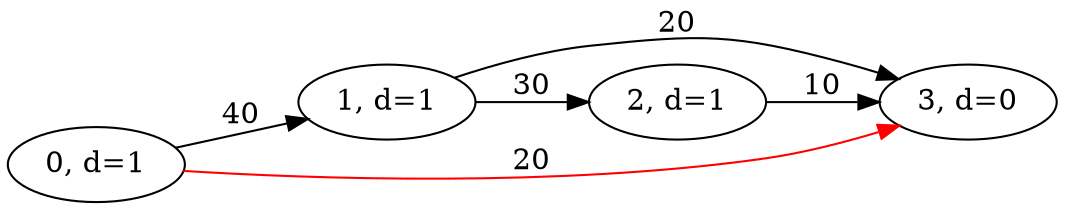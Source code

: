 digraph G {
rankdir=LR
a1_0 -> a1_1 [label="40"]
a1_0 -> a1_3 [label="20",color=red]
a1_0 [label="0, d=1"]
a1_1 -> a1_2 [label="30"]
a1_1 -> a1_3 [label="20"]
a1_1 [label="1, d=1"]
a1_2 -> a1_3 [label="10"]
a1_2 [label="2, d=1"]
a1_3 [label="3, d=0"]
}
